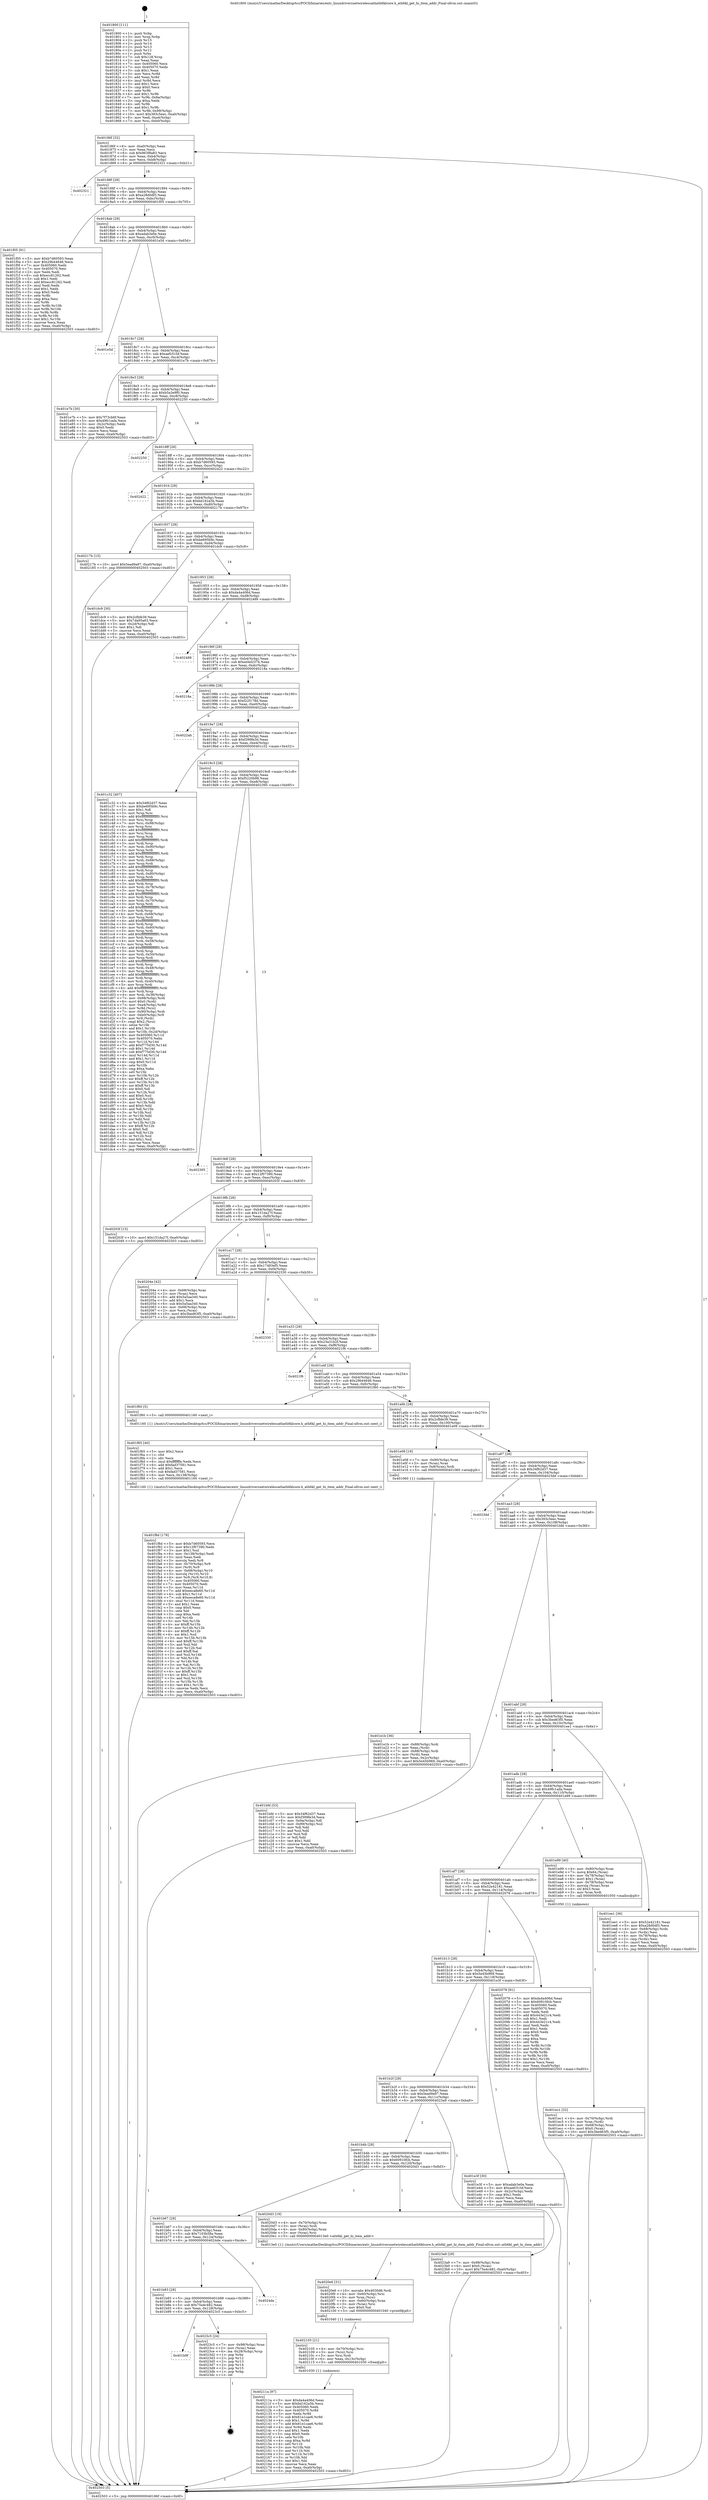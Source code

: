 digraph "0x401800" {
  label = "0x401800 (/mnt/c/Users/mathe/Desktop/tcc/POCII/binaries/extr_linuxdriversnetwirelessathath6klcore.h_ath6kl_get_hi_item_addr_Final-ollvm.out::main(0))"
  labelloc = "t"
  node[shape=record]

  Entry [label="",width=0.3,height=0.3,shape=circle,fillcolor=black,style=filled]
  "0x40186f" [label="{
     0x40186f [32]\l
     | [instrs]\l
     &nbsp;&nbsp;0x40186f \<+6\>: mov -0xa0(%rbp),%eax\l
     &nbsp;&nbsp;0x401875 \<+2\>: mov %eax,%ecx\l
     &nbsp;&nbsp;0x401877 \<+6\>: sub $0x963f8a83,%ecx\l
     &nbsp;&nbsp;0x40187d \<+6\>: mov %eax,-0xb4(%rbp)\l
     &nbsp;&nbsp;0x401883 \<+6\>: mov %ecx,-0xb8(%rbp)\l
     &nbsp;&nbsp;0x401889 \<+6\>: je 0000000000402321 \<main+0xb21\>\l
  }"]
  "0x402321" [label="{
     0x402321\l
  }", style=dashed]
  "0x40188f" [label="{
     0x40188f [28]\l
     | [instrs]\l
     &nbsp;&nbsp;0x40188f \<+5\>: jmp 0000000000401894 \<main+0x94\>\l
     &nbsp;&nbsp;0x401894 \<+6\>: mov -0xb4(%rbp),%eax\l
     &nbsp;&nbsp;0x40189a \<+5\>: sub $0xa28d0df3,%eax\l
     &nbsp;&nbsp;0x40189f \<+6\>: mov %eax,-0xbc(%rbp)\l
     &nbsp;&nbsp;0x4018a5 \<+6\>: je 0000000000401f05 \<main+0x705\>\l
  }"]
  Exit [label="",width=0.3,height=0.3,shape=circle,fillcolor=black,style=filled,peripheries=2]
  "0x401f05" [label="{
     0x401f05 [91]\l
     | [instrs]\l
     &nbsp;&nbsp;0x401f05 \<+5\>: mov $0xb7d60593,%eax\l
     &nbsp;&nbsp;0x401f0a \<+5\>: mov $0x29b44646,%ecx\l
     &nbsp;&nbsp;0x401f0f \<+7\>: mov 0x405060,%edx\l
     &nbsp;&nbsp;0x401f16 \<+7\>: mov 0x405070,%esi\l
     &nbsp;&nbsp;0x401f1d \<+2\>: mov %edx,%edi\l
     &nbsp;&nbsp;0x401f1f \<+6\>: sub $0xecc81262,%edi\l
     &nbsp;&nbsp;0x401f25 \<+3\>: sub $0x1,%edi\l
     &nbsp;&nbsp;0x401f28 \<+6\>: add $0xecc81262,%edi\l
     &nbsp;&nbsp;0x401f2e \<+3\>: imul %edi,%edx\l
     &nbsp;&nbsp;0x401f31 \<+3\>: and $0x1,%edx\l
     &nbsp;&nbsp;0x401f34 \<+3\>: cmp $0x0,%edx\l
     &nbsp;&nbsp;0x401f37 \<+4\>: sete %r8b\l
     &nbsp;&nbsp;0x401f3b \<+3\>: cmp $0xa,%esi\l
     &nbsp;&nbsp;0x401f3e \<+4\>: setl %r9b\l
     &nbsp;&nbsp;0x401f42 \<+3\>: mov %r8b,%r10b\l
     &nbsp;&nbsp;0x401f45 \<+3\>: and %r9b,%r10b\l
     &nbsp;&nbsp;0x401f48 \<+3\>: xor %r9b,%r8b\l
     &nbsp;&nbsp;0x401f4b \<+3\>: or %r8b,%r10b\l
     &nbsp;&nbsp;0x401f4e \<+4\>: test $0x1,%r10b\l
     &nbsp;&nbsp;0x401f52 \<+3\>: cmovne %ecx,%eax\l
     &nbsp;&nbsp;0x401f55 \<+6\>: mov %eax,-0xa0(%rbp)\l
     &nbsp;&nbsp;0x401f5b \<+5\>: jmp 0000000000402503 \<main+0xd03\>\l
  }"]
  "0x4018ab" [label="{
     0x4018ab [28]\l
     | [instrs]\l
     &nbsp;&nbsp;0x4018ab \<+5\>: jmp 00000000004018b0 \<main+0xb0\>\l
     &nbsp;&nbsp;0x4018b0 \<+6\>: mov -0xb4(%rbp),%eax\l
     &nbsp;&nbsp;0x4018b6 \<+5\>: sub $0xadab3e0e,%eax\l
     &nbsp;&nbsp;0x4018bb \<+6\>: mov %eax,-0xc0(%rbp)\l
     &nbsp;&nbsp;0x4018c1 \<+6\>: je 0000000000401e5d \<main+0x65d\>\l
  }"]
  "0x401b9f" [label="{
     0x401b9f\l
  }", style=dashed]
  "0x401e5d" [label="{
     0x401e5d\l
  }", style=dashed]
  "0x4018c7" [label="{
     0x4018c7 [28]\l
     | [instrs]\l
     &nbsp;&nbsp;0x4018c7 \<+5\>: jmp 00000000004018cc \<main+0xcc\>\l
     &nbsp;&nbsp;0x4018cc \<+6\>: mov -0xb4(%rbp),%eax\l
     &nbsp;&nbsp;0x4018d2 \<+5\>: sub $0xaefc51bf,%eax\l
     &nbsp;&nbsp;0x4018d7 \<+6\>: mov %eax,-0xc4(%rbp)\l
     &nbsp;&nbsp;0x4018dd \<+6\>: je 0000000000401e7b \<main+0x67b\>\l
  }"]
  "0x4023c5" [label="{
     0x4023c5 [24]\l
     | [instrs]\l
     &nbsp;&nbsp;0x4023c5 \<+7\>: mov -0x98(%rbp),%rax\l
     &nbsp;&nbsp;0x4023cc \<+2\>: mov (%rax),%eax\l
     &nbsp;&nbsp;0x4023ce \<+4\>: lea -0x28(%rbp),%rsp\l
     &nbsp;&nbsp;0x4023d2 \<+1\>: pop %rbx\l
     &nbsp;&nbsp;0x4023d3 \<+2\>: pop %r12\l
     &nbsp;&nbsp;0x4023d5 \<+2\>: pop %r13\l
     &nbsp;&nbsp;0x4023d7 \<+2\>: pop %r14\l
     &nbsp;&nbsp;0x4023d9 \<+2\>: pop %r15\l
     &nbsp;&nbsp;0x4023db \<+1\>: pop %rbp\l
     &nbsp;&nbsp;0x4023dc \<+1\>: ret\l
  }"]
  "0x401e7b" [label="{
     0x401e7b [30]\l
     | [instrs]\l
     &nbsp;&nbsp;0x401e7b \<+5\>: mov $0x7f73cb6f,%eax\l
     &nbsp;&nbsp;0x401e80 \<+5\>: mov $0x49fc1ada,%ecx\l
     &nbsp;&nbsp;0x401e85 \<+3\>: mov -0x2c(%rbp),%edx\l
     &nbsp;&nbsp;0x401e88 \<+3\>: cmp $0x0,%edx\l
     &nbsp;&nbsp;0x401e8b \<+3\>: cmove %ecx,%eax\l
     &nbsp;&nbsp;0x401e8e \<+6\>: mov %eax,-0xa0(%rbp)\l
     &nbsp;&nbsp;0x401e94 \<+5\>: jmp 0000000000402503 \<main+0xd03\>\l
  }"]
  "0x4018e3" [label="{
     0x4018e3 [28]\l
     | [instrs]\l
     &nbsp;&nbsp;0x4018e3 \<+5\>: jmp 00000000004018e8 \<main+0xe8\>\l
     &nbsp;&nbsp;0x4018e8 \<+6\>: mov -0xb4(%rbp),%eax\l
     &nbsp;&nbsp;0x4018ee \<+5\>: sub $0xb5a3e9f0,%eax\l
     &nbsp;&nbsp;0x4018f3 \<+6\>: mov %eax,-0xc8(%rbp)\l
     &nbsp;&nbsp;0x4018f9 \<+6\>: je 0000000000402250 \<main+0xa50\>\l
  }"]
  "0x401b83" [label="{
     0x401b83 [28]\l
     | [instrs]\l
     &nbsp;&nbsp;0x401b83 \<+5\>: jmp 0000000000401b88 \<main+0x388\>\l
     &nbsp;&nbsp;0x401b88 \<+6\>: mov -0xb4(%rbp),%eax\l
     &nbsp;&nbsp;0x401b8e \<+5\>: sub $0x75a4c482,%eax\l
     &nbsp;&nbsp;0x401b93 \<+6\>: mov %eax,-0x128(%rbp)\l
     &nbsp;&nbsp;0x401b99 \<+6\>: je 00000000004023c5 \<main+0xbc5\>\l
  }"]
  "0x402250" [label="{
     0x402250\l
  }", style=dashed]
  "0x4018ff" [label="{
     0x4018ff [28]\l
     | [instrs]\l
     &nbsp;&nbsp;0x4018ff \<+5\>: jmp 0000000000401904 \<main+0x104\>\l
     &nbsp;&nbsp;0x401904 \<+6\>: mov -0xb4(%rbp),%eax\l
     &nbsp;&nbsp;0x40190a \<+5\>: sub $0xb7d60593,%eax\l
     &nbsp;&nbsp;0x40190f \<+6\>: mov %eax,-0xcc(%rbp)\l
     &nbsp;&nbsp;0x401915 \<+6\>: je 0000000000402422 \<main+0xc22\>\l
  }"]
  "0x4024de" [label="{
     0x4024de\l
  }", style=dashed]
  "0x402422" [label="{
     0x402422\l
  }", style=dashed]
  "0x40191b" [label="{
     0x40191b [28]\l
     | [instrs]\l
     &nbsp;&nbsp;0x40191b \<+5\>: jmp 0000000000401920 \<main+0x120\>\l
     &nbsp;&nbsp;0x401920 \<+6\>: mov -0xb4(%rbp),%eax\l
     &nbsp;&nbsp;0x401926 \<+5\>: sub $0xbd162a5b,%eax\l
     &nbsp;&nbsp;0x40192b \<+6\>: mov %eax,-0xd0(%rbp)\l
     &nbsp;&nbsp;0x401931 \<+6\>: je 000000000040217b \<main+0x97b\>\l
  }"]
  "0x40211a" [label="{
     0x40211a [97]\l
     | [instrs]\l
     &nbsp;&nbsp;0x40211a \<+5\>: mov $0xda4a406d,%eax\l
     &nbsp;&nbsp;0x40211f \<+5\>: mov $0xbd162a5b,%ecx\l
     &nbsp;&nbsp;0x402124 \<+7\>: mov 0x405060,%edx\l
     &nbsp;&nbsp;0x40212b \<+8\>: mov 0x405070,%r8d\l
     &nbsp;&nbsp;0x402133 \<+3\>: mov %edx,%r9d\l
     &nbsp;&nbsp;0x402136 \<+7\>: sub $0x61e1cae6,%r9d\l
     &nbsp;&nbsp;0x40213d \<+4\>: sub $0x1,%r9d\l
     &nbsp;&nbsp;0x402141 \<+7\>: add $0x61e1cae6,%r9d\l
     &nbsp;&nbsp;0x402148 \<+4\>: imul %r9d,%edx\l
     &nbsp;&nbsp;0x40214c \<+3\>: and $0x1,%edx\l
     &nbsp;&nbsp;0x40214f \<+3\>: cmp $0x0,%edx\l
     &nbsp;&nbsp;0x402152 \<+4\>: sete %r10b\l
     &nbsp;&nbsp;0x402156 \<+4\>: cmp $0xa,%r8d\l
     &nbsp;&nbsp;0x40215a \<+4\>: setl %r11b\l
     &nbsp;&nbsp;0x40215e \<+3\>: mov %r10b,%bl\l
     &nbsp;&nbsp;0x402161 \<+3\>: and %r11b,%bl\l
     &nbsp;&nbsp;0x402164 \<+3\>: xor %r11b,%r10b\l
     &nbsp;&nbsp;0x402167 \<+3\>: or %r10b,%bl\l
     &nbsp;&nbsp;0x40216a \<+3\>: test $0x1,%bl\l
     &nbsp;&nbsp;0x40216d \<+3\>: cmovne %ecx,%eax\l
     &nbsp;&nbsp;0x402170 \<+6\>: mov %eax,-0xa0(%rbp)\l
     &nbsp;&nbsp;0x402176 \<+5\>: jmp 0000000000402503 \<main+0xd03\>\l
  }"]
  "0x40217b" [label="{
     0x40217b [15]\l
     | [instrs]\l
     &nbsp;&nbsp;0x40217b \<+10\>: movl $0x5ead9a97,-0xa0(%rbp)\l
     &nbsp;&nbsp;0x402185 \<+5\>: jmp 0000000000402503 \<main+0xd03\>\l
  }"]
  "0x401937" [label="{
     0x401937 [28]\l
     | [instrs]\l
     &nbsp;&nbsp;0x401937 \<+5\>: jmp 000000000040193c \<main+0x13c\>\l
     &nbsp;&nbsp;0x40193c \<+6\>: mov -0xb4(%rbp),%eax\l
     &nbsp;&nbsp;0x401942 \<+5\>: sub $0xbe695b9c,%eax\l
     &nbsp;&nbsp;0x401947 \<+6\>: mov %eax,-0xd4(%rbp)\l
     &nbsp;&nbsp;0x40194d \<+6\>: je 0000000000401dc9 \<main+0x5c9\>\l
  }"]
  "0x402105" [label="{
     0x402105 [21]\l
     | [instrs]\l
     &nbsp;&nbsp;0x402105 \<+4\>: mov -0x70(%rbp),%rsi\l
     &nbsp;&nbsp;0x402109 \<+3\>: mov (%rsi),%rsi\l
     &nbsp;&nbsp;0x40210c \<+3\>: mov %rsi,%rdi\l
     &nbsp;&nbsp;0x40210f \<+6\>: mov %eax,-0x13c(%rbp)\l
     &nbsp;&nbsp;0x402115 \<+5\>: call 0000000000401030 \<free@plt\>\l
     | [calls]\l
     &nbsp;&nbsp;0x401030 \{1\} (unknown)\l
  }"]
  "0x401dc9" [label="{
     0x401dc9 [30]\l
     | [instrs]\l
     &nbsp;&nbsp;0x401dc9 \<+5\>: mov $0x2cfbfe39,%eax\l
     &nbsp;&nbsp;0x401dce \<+5\>: mov $0x7da95a63,%ecx\l
     &nbsp;&nbsp;0x401dd3 \<+3\>: mov -0x2d(%rbp),%dl\l
     &nbsp;&nbsp;0x401dd6 \<+3\>: test $0x1,%dl\l
     &nbsp;&nbsp;0x401dd9 \<+3\>: cmovne %ecx,%eax\l
     &nbsp;&nbsp;0x401ddc \<+6\>: mov %eax,-0xa0(%rbp)\l
     &nbsp;&nbsp;0x401de2 \<+5\>: jmp 0000000000402503 \<main+0xd03\>\l
  }"]
  "0x401953" [label="{
     0x401953 [28]\l
     | [instrs]\l
     &nbsp;&nbsp;0x401953 \<+5\>: jmp 0000000000401958 \<main+0x158\>\l
     &nbsp;&nbsp;0x401958 \<+6\>: mov -0xb4(%rbp),%eax\l
     &nbsp;&nbsp;0x40195e \<+5\>: sub $0xda4a406d,%eax\l
     &nbsp;&nbsp;0x401963 \<+6\>: mov %eax,-0xd8(%rbp)\l
     &nbsp;&nbsp;0x401969 \<+6\>: je 0000000000402488 \<main+0xc88\>\l
  }"]
  "0x4020e6" [label="{
     0x4020e6 [31]\l
     | [instrs]\l
     &nbsp;&nbsp;0x4020e6 \<+10\>: movabs $0x4030d6,%rdi\l
     &nbsp;&nbsp;0x4020f0 \<+4\>: mov -0x60(%rbp),%rsi\l
     &nbsp;&nbsp;0x4020f4 \<+3\>: mov %rax,(%rsi)\l
     &nbsp;&nbsp;0x4020f7 \<+4\>: mov -0x60(%rbp),%rax\l
     &nbsp;&nbsp;0x4020fb \<+3\>: mov (%rax),%rsi\l
     &nbsp;&nbsp;0x4020fe \<+2\>: mov $0x0,%al\l
     &nbsp;&nbsp;0x402100 \<+5\>: call 0000000000401040 \<printf@plt\>\l
     | [calls]\l
     &nbsp;&nbsp;0x401040 \{1\} (unknown)\l
  }"]
  "0x402488" [label="{
     0x402488\l
  }", style=dashed]
  "0x40196f" [label="{
     0x40196f [28]\l
     | [instrs]\l
     &nbsp;&nbsp;0x40196f \<+5\>: jmp 0000000000401974 \<main+0x174\>\l
     &nbsp;&nbsp;0x401974 \<+6\>: mov -0xb4(%rbp),%eax\l
     &nbsp;&nbsp;0x40197a \<+5\>: sub $0xed4d237b,%eax\l
     &nbsp;&nbsp;0x40197f \<+6\>: mov %eax,-0xdc(%rbp)\l
     &nbsp;&nbsp;0x401985 \<+6\>: je 000000000040218a \<main+0x98a\>\l
  }"]
  "0x401b67" [label="{
     0x401b67 [28]\l
     | [instrs]\l
     &nbsp;&nbsp;0x401b67 \<+5\>: jmp 0000000000401b6c \<main+0x36c\>\l
     &nbsp;&nbsp;0x401b6c \<+6\>: mov -0xb4(%rbp),%eax\l
     &nbsp;&nbsp;0x401b72 \<+5\>: sub $0x7103b58a,%eax\l
     &nbsp;&nbsp;0x401b77 \<+6\>: mov %eax,-0x124(%rbp)\l
     &nbsp;&nbsp;0x401b7d \<+6\>: je 00000000004024de \<main+0xcde\>\l
  }"]
  "0x40218a" [label="{
     0x40218a\l
  }", style=dashed]
  "0x40198b" [label="{
     0x40198b [28]\l
     | [instrs]\l
     &nbsp;&nbsp;0x40198b \<+5\>: jmp 0000000000401990 \<main+0x190\>\l
     &nbsp;&nbsp;0x401990 \<+6\>: mov -0xb4(%rbp),%eax\l
     &nbsp;&nbsp;0x401996 \<+5\>: sub $0xf22f178d,%eax\l
     &nbsp;&nbsp;0x40199b \<+6\>: mov %eax,-0xe0(%rbp)\l
     &nbsp;&nbsp;0x4019a1 \<+6\>: je 00000000004022ab \<main+0xaab\>\l
  }"]
  "0x4020d3" [label="{
     0x4020d3 [19]\l
     | [instrs]\l
     &nbsp;&nbsp;0x4020d3 \<+4\>: mov -0x70(%rbp),%rax\l
     &nbsp;&nbsp;0x4020d7 \<+3\>: mov (%rax),%rdi\l
     &nbsp;&nbsp;0x4020da \<+4\>: mov -0x80(%rbp),%rax\l
     &nbsp;&nbsp;0x4020de \<+3\>: mov (%rax),%rsi\l
     &nbsp;&nbsp;0x4020e1 \<+5\>: call 00000000004013e0 \<ath6kl_get_hi_item_addr\>\l
     | [calls]\l
     &nbsp;&nbsp;0x4013e0 \{1\} (/mnt/c/Users/mathe/Desktop/tcc/POCII/binaries/extr_linuxdriversnetwirelessathath6klcore.h_ath6kl_get_hi_item_addr_Final-ollvm.out::ath6kl_get_hi_item_addr)\l
  }"]
  "0x4022ab" [label="{
     0x4022ab\l
  }", style=dashed]
  "0x4019a7" [label="{
     0x4019a7 [28]\l
     | [instrs]\l
     &nbsp;&nbsp;0x4019a7 \<+5\>: jmp 00000000004019ac \<main+0x1ac\>\l
     &nbsp;&nbsp;0x4019ac \<+6\>: mov -0xb4(%rbp),%eax\l
     &nbsp;&nbsp;0x4019b2 \<+5\>: sub $0xf399fe3d,%eax\l
     &nbsp;&nbsp;0x4019b7 \<+6\>: mov %eax,-0xe4(%rbp)\l
     &nbsp;&nbsp;0x4019bd \<+6\>: je 0000000000401c32 \<main+0x432\>\l
  }"]
  "0x401b4b" [label="{
     0x401b4b [28]\l
     | [instrs]\l
     &nbsp;&nbsp;0x401b4b \<+5\>: jmp 0000000000401b50 \<main+0x350\>\l
     &nbsp;&nbsp;0x401b50 \<+6\>: mov -0xb4(%rbp),%eax\l
     &nbsp;&nbsp;0x401b56 \<+5\>: sub $0x60910fcb,%eax\l
     &nbsp;&nbsp;0x401b5b \<+6\>: mov %eax,-0x120(%rbp)\l
     &nbsp;&nbsp;0x401b61 \<+6\>: je 00000000004020d3 \<main+0x8d3\>\l
  }"]
  "0x401c32" [label="{
     0x401c32 [407]\l
     | [instrs]\l
     &nbsp;&nbsp;0x401c32 \<+5\>: mov $0x34f62d37,%eax\l
     &nbsp;&nbsp;0x401c37 \<+5\>: mov $0xbe695b9c,%ecx\l
     &nbsp;&nbsp;0x401c3c \<+2\>: mov $0x1,%dl\l
     &nbsp;&nbsp;0x401c3e \<+3\>: mov %rsp,%rsi\l
     &nbsp;&nbsp;0x401c41 \<+4\>: add $0xfffffffffffffff0,%rsi\l
     &nbsp;&nbsp;0x401c45 \<+3\>: mov %rsi,%rsp\l
     &nbsp;&nbsp;0x401c48 \<+7\>: mov %rsi,-0x98(%rbp)\l
     &nbsp;&nbsp;0x401c4f \<+3\>: mov %rsp,%rsi\l
     &nbsp;&nbsp;0x401c52 \<+4\>: add $0xfffffffffffffff0,%rsi\l
     &nbsp;&nbsp;0x401c56 \<+3\>: mov %rsi,%rsp\l
     &nbsp;&nbsp;0x401c59 \<+3\>: mov %rsp,%rdi\l
     &nbsp;&nbsp;0x401c5c \<+4\>: add $0xfffffffffffffff0,%rdi\l
     &nbsp;&nbsp;0x401c60 \<+3\>: mov %rdi,%rsp\l
     &nbsp;&nbsp;0x401c63 \<+7\>: mov %rdi,-0x90(%rbp)\l
     &nbsp;&nbsp;0x401c6a \<+3\>: mov %rsp,%rdi\l
     &nbsp;&nbsp;0x401c6d \<+4\>: add $0xfffffffffffffff0,%rdi\l
     &nbsp;&nbsp;0x401c71 \<+3\>: mov %rdi,%rsp\l
     &nbsp;&nbsp;0x401c74 \<+7\>: mov %rdi,-0x88(%rbp)\l
     &nbsp;&nbsp;0x401c7b \<+3\>: mov %rsp,%rdi\l
     &nbsp;&nbsp;0x401c7e \<+4\>: add $0xfffffffffffffff0,%rdi\l
     &nbsp;&nbsp;0x401c82 \<+3\>: mov %rdi,%rsp\l
     &nbsp;&nbsp;0x401c85 \<+4\>: mov %rdi,-0x80(%rbp)\l
     &nbsp;&nbsp;0x401c89 \<+3\>: mov %rsp,%rdi\l
     &nbsp;&nbsp;0x401c8c \<+4\>: add $0xfffffffffffffff0,%rdi\l
     &nbsp;&nbsp;0x401c90 \<+3\>: mov %rdi,%rsp\l
     &nbsp;&nbsp;0x401c93 \<+4\>: mov %rdi,-0x78(%rbp)\l
     &nbsp;&nbsp;0x401c97 \<+3\>: mov %rsp,%rdi\l
     &nbsp;&nbsp;0x401c9a \<+4\>: add $0xfffffffffffffff0,%rdi\l
     &nbsp;&nbsp;0x401c9e \<+3\>: mov %rdi,%rsp\l
     &nbsp;&nbsp;0x401ca1 \<+4\>: mov %rdi,-0x70(%rbp)\l
     &nbsp;&nbsp;0x401ca5 \<+3\>: mov %rsp,%rdi\l
     &nbsp;&nbsp;0x401ca8 \<+4\>: add $0xfffffffffffffff0,%rdi\l
     &nbsp;&nbsp;0x401cac \<+3\>: mov %rdi,%rsp\l
     &nbsp;&nbsp;0x401caf \<+4\>: mov %rdi,-0x68(%rbp)\l
     &nbsp;&nbsp;0x401cb3 \<+3\>: mov %rsp,%rdi\l
     &nbsp;&nbsp;0x401cb6 \<+4\>: add $0xfffffffffffffff0,%rdi\l
     &nbsp;&nbsp;0x401cba \<+3\>: mov %rdi,%rsp\l
     &nbsp;&nbsp;0x401cbd \<+4\>: mov %rdi,-0x60(%rbp)\l
     &nbsp;&nbsp;0x401cc1 \<+3\>: mov %rsp,%rdi\l
     &nbsp;&nbsp;0x401cc4 \<+4\>: add $0xfffffffffffffff0,%rdi\l
     &nbsp;&nbsp;0x401cc8 \<+3\>: mov %rdi,%rsp\l
     &nbsp;&nbsp;0x401ccb \<+4\>: mov %rdi,-0x58(%rbp)\l
     &nbsp;&nbsp;0x401ccf \<+3\>: mov %rsp,%rdi\l
     &nbsp;&nbsp;0x401cd2 \<+4\>: add $0xfffffffffffffff0,%rdi\l
     &nbsp;&nbsp;0x401cd6 \<+3\>: mov %rdi,%rsp\l
     &nbsp;&nbsp;0x401cd9 \<+4\>: mov %rdi,-0x50(%rbp)\l
     &nbsp;&nbsp;0x401cdd \<+3\>: mov %rsp,%rdi\l
     &nbsp;&nbsp;0x401ce0 \<+4\>: add $0xfffffffffffffff0,%rdi\l
     &nbsp;&nbsp;0x401ce4 \<+3\>: mov %rdi,%rsp\l
     &nbsp;&nbsp;0x401ce7 \<+4\>: mov %rdi,-0x48(%rbp)\l
     &nbsp;&nbsp;0x401ceb \<+3\>: mov %rsp,%rdi\l
     &nbsp;&nbsp;0x401cee \<+4\>: add $0xfffffffffffffff0,%rdi\l
     &nbsp;&nbsp;0x401cf2 \<+3\>: mov %rdi,%rsp\l
     &nbsp;&nbsp;0x401cf5 \<+4\>: mov %rdi,-0x40(%rbp)\l
     &nbsp;&nbsp;0x401cf9 \<+3\>: mov %rsp,%rdi\l
     &nbsp;&nbsp;0x401cfc \<+4\>: add $0xfffffffffffffff0,%rdi\l
     &nbsp;&nbsp;0x401d00 \<+3\>: mov %rdi,%rsp\l
     &nbsp;&nbsp;0x401d03 \<+4\>: mov %rdi,-0x38(%rbp)\l
     &nbsp;&nbsp;0x401d07 \<+7\>: mov -0x98(%rbp),%rdi\l
     &nbsp;&nbsp;0x401d0e \<+6\>: movl $0x0,(%rdi)\l
     &nbsp;&nbsp;0x401d14 \<+7\>: mov -0xa4(%rbp),%r8d\l
     &nbsp;&nbsp;0x401d1b \<+3\>: mov %r8d,(%rsi)\l
     &nbsp;&nbsp;0x401d1e \<+7\>: mov -0x90(%rbp),%rdi\l
     &nbsp;&nbsp;0x401d25 \<+7\>: mov -0xb0(%rbp),%r9\l
     &nbsp;&nbsp;0x401d2c \<+3\>: mov %r9,(%rdi)\l
     &nbsp;&nbsp;0x401d2f \<+3\>: cmpl $0x2,(%rsi)\l
     &nbsp;&nbsp;0x401d32 \<+4\>: setne %r10b\l
     &nbsp;&nbsp;0x401d36 \<+4\>: and $0x1,%r10b\l
     &nbsp;&nbsp;0x401d3a \<+4\>: mov %r10b,-0x2d(%rbp)\l
     &nbsp;&nbsp;0x401d3e \<+8\>: mov 0x405060,%r11d\l
     &nbsp;&nbsp;0x401d46 \<+7\>: mov 0x405070,%ebx\l
     &nbsp;&nbsp;0x401d4d \<+3\>: mov %r11d,%r14d\l
     &nbsp;&nbsp;0x401d50 \<+7\>: add $0xf775d30,%r14d\l
     &nbsp;&nbsp;0x401d57 \<+4\>: sub $0x1,%r14d\l
     &nbsp;&nbsp;0x401d5b \<+7\>: sub $0xf775d30,%r14d\l
     &nbsp;&nbsp;0x401d62 \<+4\>: imul %r14d,%r11d\l
     &nbsp;&nbsp;0x401d66 \<+4\>: and $0x1,%r11d\l
     &nbsp;&nbsp;0x401d6a \<+4\>: cmp $0x0,%r11d\l
     &nbsp;&nbsp;0x401d6e \<+4\>: sete %r10b\l
     &nbsp;&nbsp;0x401d72 \<+3\>: cmp $0xa,%ebx\l
     &nbsp;&nbsp;0x401d75 \<+4\>: setl %r15b\l
     &nbsp;&nbsp;0x401d79 \<+3\>: mov %r10b,%r12b\l
     &nbsp;&nbsp;0x401d7c \<+4\>: xor $0xff,%r12b\l
     &nbsp;&nbsp;0x401d80 \<+3\>: mov %r15b,%r13b\l
     &nbsp;&nbsp;0x401d83 \<+4\>: xor $0xff,%r13b\l
     &nbsp;&nbsp;0x401d87 \<+3\>: xor $0x0,%dl\l
     &nbsp;&nbsp;0x401d8a \<+3\>: mov %r12b,%sil\l
     &nbsp;&nbsp;0x401d8d \<+4\>: and $0x0,%sil\l
     &nbsp;&nbsp;0x401d91 \<+3\>: and %dl,%r10b\l
     &nbsp;&nbsp;0x401d94 \<+3\>: mov %r13b,%dil\l
     &nbsp;&nbsp;0x401d97 \<+4\>: and $0x0,%dil\l
     &nbsp;&nbsp;0x401d9b \<+3\>: and %dl,%r15b\l
     &nbsp;&nbsp;0x401d9e \<+3\>: or %r10b,%sil\l
     &nbsp;&nbsp;0x401da1 \<+3\>: or %r15b,%dil\l
     &nbsp;&nbsp;0x401da4 \<+3\>: xor %dil,%sil\l
     &nbsp;&nbsp;0x401da7 \<+3\>: or %r13b,%r12b\l
     &nbsp;&nbsp;0x401daa \<+4\>: xor $0xff,%r12b\l
     &nbsp;&nbsp;0x401dae \<+3\>: or $0x0,%dl\l
     &nbsp;&nbsp;0x401db1 \<+3\>: and %dl,%r12b\l
     &nbsp;&nbsp;0x401db4 \<+3\>: or %r12b,%sil\l
     &nbsp;&nbsp;0x401db7 \<+4\>: test $0x1,%sil\l
     &nbsp;&nbsp;0x401dbb \<+3\>: cmovne %ecx,%eax\l
     &nbsp;&nbsp;0x401dbe \<+6\>: mov %eax,-0xa0(%rbp)\l
     &nbsp;&nbsp;0x401dc4 \<+5\>: jmp 0000000000402503 \<main+0xd03\>\l
  }"]
  "0x4019c3" [label="{
     0x4019c3 [28]\l
     | [instrs]\l
     &nbsp;&nbsp;0x4019c3 \<+5\>: jmp 00000000004019c8 \<main+0x1c8\>\l
     &nbsp;&nbsp;0x4019c8 \<+6\>: mov -0xb4(%rbp),%eax\l
     &nbsp;&nbsp;0x4019ce \<+5\>: sub $0xf5220b98,%eax\l
     &nbsp;&nbsp;0x4019d3 \<+6\>: mov %eax,-0xe8(%rbp)\l
     &nbsp;&nbsp;0x4019d9 \<+6\>: je 0000000000402395 \<main+0xb95\>\l
  }"]
  "0x4023a9" [label="{
     0x4023a9 [28]\l
     | [instrs]\l
     &nbsp;&nbsp;0x4023a9 \<+7\>: mov -0x98(%rbp),%rax\l
     &nbsp;&nbsp;0x4023b0 \<+6\>: movl $0x0,(%rax)\l
     &nbsp;&nbsp;0x4023b6 \<+10\>: movl $0x75a4c482,-0xa0(%rbp)\l
     &nbsp;&nbsp;0x4023c0 \<+5\>: jmp 0000000000402503 \<main+0xd03\>\l
  }"]
  "0x402395" [label="{
     0x402395\l
  }", style=dashed]
  "0x4019df" [label="{
     0x4019df [28]\l
     | [instrs]\l
     &nbsp;&nbsp;0x4019df \<+5\>: jmp 00000000004019e4 \<main+0x1e4\>\l
     &nbsp;&nbsp;0x4019e4 \<+6\>: mov -0xb4(%rbp),%eax\l
     &nbsp;&nbsp;0x4019ea \<+5\>: sub $0x12f07390,%eax\l
     &nbsp;&nbsp;0x4019ef \<+6\>: mov %eax,-0xec(%rbp)\l
     &nbsp;&nbsp;0x4019f5 \<+6\>: je 000000000040203f \<main+0x83f\>\l
  }"]
  "0x401f8d" [label="{
     0x401f8d [178]\l
     | [instrs]\l
     &nbsp;&nbsp;0x401f8d \<+5\>: mov $0xb7d60593,%ecx\l
     &nbsp;&nbsp;0x401f92 \<+5\>: mov $0x12f07390,%edx\l
     &nbsp;&nbsp;0x401f97 \<+3\>: mov $0x1,%sil\l
     &nbsp;&nbsp;0x401f9a \<+6\>: mov -0x138(%rbp),%edi\l
     &nbsp;&nbsp;0x401fa0 \<+3\>: imul %eax,%edi\l
     &nbsp;&nbsp;0x401fa3 \<+3\>: movslq %edi,%r8\l
     &nbsp;&nbsp;0x401fa6 \<+4\>: mov -0x70(%rbp),%r9\l
     &nbsp;&nbsp;0x401faa \<+3\>: mov (%r9),%r9\l
     &nbsp;&nbsp;0x401fad \<+4\>: mov -0x68(%rbp),%r10\l
     &nbsp;&nbsp;0x401fb1 \<+3\>: movslq (%r10),%r10\l
     &nbsp;&nbsp;0x401fb4 \<+4\>: mov %r8,(%r9,%r10,8)\l
     &nbsp;&nbsp;0x401fb8 \<+7\>: mov 0x405060,%eax\l
     &nbsp;&nbsp;0x401fbf \<+7\>: mov 0x405070,%edi\l
     &nbsp;&nbsp;0x401fc6 \<+3\>: mov %eax,%r11d\l
     &nbsp;&nbsp;0x401fc9 \<+7\>: add $0xeeca8e60,%r11d\l
     &nbsp;&nbsp;0x401fd0 \<+4\>: sub $0x1,%r11d\l
     &nbsp;&nbsp;0x401fd4 \<+7\>: sub $0xeeca8e60,%r11d\l
     &nbsp;&nbsp;0x401fdb \<+4\>: imul %r11d,%eax\l
     &nbsp;&nbsp;0x401fdf \<+3\>: and $0x1,%eax\l
     &nbsp;&nbsp;0x401fe2 \<+3\>: cmp $0x0,%eax\l
     &nbsp;&nbsp;0x401fe5 \<+3\>: sete %bl\l
     &nbsp;&nbsp;0x401fe8 \<+3\>: cmp $0xa,%edi\l
     &nbsp;&nbsp;0x401feb \<+4\>: setl %r14b\l
     &nbsp;&nbsp;0x401fef \<+3\>: mov %bl,%r15b\l
     &nbsp;&nbsp;0x401ff2 \<+4\>: xor $0xff,%r15b\l
     &nbsp;&nbsp;0x401ff6 \<+3\>: mov %r14b,%r12b\l
     &nbsp;&nbsp;0x401ff9 \<+4\>: xor $0xff,%r12b\l
     &nbsp;&nbsp;0x401ffd \<+4\>: xor $0x1,%sil\l
     &nbsp;&nbsp;0x402001 \<+3\>: mov %r15b,%r13b\l
     &nbsp;&nbsp;0x402004 \<+4\>: and $0xff,%r13b\l
     &nbsp;&nbsp;0x402008 \<+3\>: and %sil,%bl\l
     &nbsp;&nbsp;0x40200b \<+3\>: mov %r12b,%al\l
     &nbsp;&nbsp;0x40200e \<+2\>: and $0xff,%al\l
     &nbsp;&nbsp;0x402010 \<+3\>: and %sil,%r14b\l
     &nbsp;&nbsp;0x402013 \<+3\>: or %bl,%r13b\l
     &nbsp;&nbsp;0x402016 \<+3\>: or %r14b,%al\l
     &nbsp;&nbsp;0x402019 \<+3\>: xor %al,%r13b\l
     &nbsp;&nbsp;0x40201c \<+3\>: or %r12b,%r15b\l
     &nbsp;&nbsp;0x40201f \<+4\>: xor $0xff,%r15b\l
     &nbsp;&nbsp;0x402023 \<+4\>: or $0x1,%sil\l
     &nbsp;&nbsp;0x402027 \<+3\>: and %sil,%r15b\l
     &nbsp;&nbsp;0x40202a \<+3\>: or %r15b,%r13b\l
     &nbsp;&nbsp;0x40202d \<+4\>: test $0x1,%r13b\l
     &nbsp;&nbsp;0x402031 \<+3\>: cmovne %edx,%ecx\l
     &nbsp;&nbsp;0x402034 \<+6\>: mov %ecx,-0xa0(%rbp)\l
     &nbsp;&nbsp;0x40203a \<+5\>: jmp 0000000000402503 \<main+0xd03\>\l
  }"]
  "0x40203f" [label="{
     0x40203f [15]\l
     | [instrs]\l
     &nbsp;&nbsp;0x40203f \<+10\>: movl $0x151da27f,-0xa0(%rbp)\l
     &nbsp;&nbsp;0x402049 \<+5\>: jmp 0000000000402503 \<main+0xd03\>\l
  }"]
  "0x4019fb" [label="{
     0x4019fb [28]\l
     | [instrs]\l
     &nbsp;&nbsp;0x4019fb \<+5\>: jmp 0000000000401a00 \<main+0x200\>\l
     &nbsp;&nbsp;0x401a00 \<+6\>: mov -0xb4(%rbp),%eax\l
     &nbsp;&nbsp;0x401a06 \<+5\>: sub $0x151da27f,%eax\l
     &nbsp;&nbsp;0x401a0b \<+6\>: mov %eax,-0xf0(%rbp)\l
     &nbsp;&nbsp;0x401a11 \<+6\>: je 000000000040204e \<main+0x84e\>\l
  }"]
  "0x401f65" [label="{
     0x401f65 [40]\l
     | [instrs]\l
     &nbsp;&nbsp;0x401f65 \<+5\>: mov $0x2,%ecx\l
     &nbsp;&nbsp;0x401f6a \<+1\>: cltd\l
     &nbsp;&nbsp;0x401f6b \<+2\>: idiv %ecx\l
     &nbsp;&nbsp;0x401f6d \<+6\>: imul $0xfffffffe,%edx,%ecx\l
     &nbsp;&nbsp;0x401f73 \<+6\>: add $0xfad37581,%ecx\l
     &nbsp;&nbsp;0x401f79 \<+3\>: add $0x1,%ecx\l
     &nbsp;&nbsp;0x401f7c \<+6\>: sub $0xfad37581,%ecx\l
     &nbsp;&nbsp;0x401f82 \<+6\>: mov %ecx,-0x138(%rbp)\l
     &nbsp;&nbsp;0x401f88 \<+5\>: call 0000000000401160 \<next_i\>\l
     | [calls]\l
     &nbsp;&nbsp;0x401160 \{1\} (/mnt/c/Users/mathe/Desktop/tcc/POCII/binaries/extr_linuxdriversnetwirelessathath6klcore.h_ath6kl_get_hi_item_addr_Final-ollvm.out::next_i)\l
  }"]
  "0x40204e" [label="{
     0x40204e [42]\l
     | [instrs]\l
     &nbsp;&nbsp;0x40204e \<+4\>: mov -0x68(%rbp),%rax\l
     &nbsp;&nbsp;0x402052 \<+2\>: mov (%rax),%ecx\l
     &nbsp;&nbsp;0x402054 \<+6\>: add $0x5a5aa340,%ecx\l
     &nbsp;&nbsp;0x40205a \<+3\>: add $0x1,%ecx\l
     &nbsp;&nbsp;0x40205d \<+6\>: sub $0x5a5aa340,%ecx\l
     &nbsp;&nbsp;0x402063 \<+4\>: mov -0x68(%rbp),%rax\l
     &nbsp;&nbsp;0x402067 \<+2\>: mov %ecx,(%rax)\l
     &nbsp;&nbsp;0x402069 \<+10\>: movl $0x3bed63f5,-0xa0(%rbp)\l
     &nbsp;&nbsp;0x402073 \<+5\>: jmp 0000000000402503 \<main+0xd03\>\l
  }"]
  "0x401a17" [label="{
     0x401a17 [28]\l
     | [instrs]\l
     &nbsp;&nbsp;0x401a17 \<+5\>: jmp 0000000000401a1c \<main+0x21c\>\l
     &nbsp;&nbsp;0x401a1c \<+6\>: mov -0xb4(%rbp),%eax\l
     &nbsp;&nbsp;0x401a22 \<+5\>: sub $0x17483ef5,%eax\l
     &nbsp;&nbsp;0x401a27 \<+6\>: mov %eax,-0xf4(%rbp)\l
     &nbsp;&nbsp;0x401a2d \<+6\>: je 0000000000402330 \<main+0xb30\>\l
  }"]
  "0x401ec1" [label="{
     0x401ec1 [32]\l
     | [instrs]\l
     &nbsp;&nbsp;0x401ec1 \<+4\>: mov -0x70(%rbp),%rdi\l
     &nbsp;&nbsp;0x401ec5 \<+3\>: mov %rax,(%rdi)\l
     &nbsp;&nbsp;0x401ec8 \<+4\>: mov -0x68(%rbp),%rax\l
     &nbsp;&nbsp;0x401ecc \<+6\>: movl $0x0,(%rax)\l
     &nbsp;&nbsp;0x401ed2 \<+10\>: movl $0x3bed63f5,-0xa0(%rbp)\l
     &nbsp;&nbsp;0x401edc \<+5\>: jmp 0000000000402503 \<main+0xd03\>\l
  }"]
  "0x402330" [label="{
     0x402330\l
  }", style=dashed]
  "0x401a33" [label="{
     0x401a33 [28]\l
     | [instrs]\l
     &nbsp;&nbsp;0x401a33 \<+5\>: jmp 0000000000401a38 \<main+0x238\>\l
     &nbsp;&nbsp;0x401a38 \<+6\>: mov -0xb4(%rbp),%eax\l
     &nbsp;&nbsp;0x401a3e \<+5\>: sub $0x23a31b2f,%eax\l
     &nbsp;&nbsp;0x401a43 \<+6\>: mov %eax,-0xf8(%rbp)\l
     &nbsp;&nbsp;0x401a49 \<+6\>: je 00000000004021f6 \<main+0x9f6\>\l
  }"]
  "0x401b2f" [label="{
     0x401b2f [28]\l
     | [instrs]\l
     &nbsp;&nbsp;0x401b2f \<+5\>: jmp 0000000000401b34 \<main+0x334\>\l
     &nbsp;&nbsp;0x401b34 \<+6\>: mov -0xb4(%rbp),%eax\l
     &nbsp;&nbsp;0x401b3a \<+5\>: sub $0x5ead9a97,%eax\l
     &nbsp;&nbsp;0x401b3f \<+6\>: mov %eax,-0x11c(%rbp)\l
     &nbsp;&nbsp;0x401b45 \<+6\>: je 00000000004023a9 \<main+0xba9\>\l
  }"]
  "0x4021f6" [label="{
     0x4021f6\l
  }", style=dashed]
  "0x401a4f" [label="{
     0x401a4f [28]\l
     | [instrs]\l
     &nbsp;&nbsp;0x401a4f \<+5\>: jmp 0000000000401a54 \<main+0x254\>\l
     &nbsp;&nbsp;0x401a54 \<+6\>: mov -0xb4(%rbp),%eax\l
     &nbsp;&nbsp;0x401a5a \<+5\>: sub $0x29b44646,%eax\l
     &nbsp;&nbsp;0x401a5f \<+6\>: mov %eax,-0xfc(%rbp)\l
     &nbsp;&nbsp;0x401a65 \<+6\>: je 0000000000401f60 \<main+0x760\>\l
  }"]
  "0x401e3f" [label="{
     0x401e3f [30]\l
     | [instrs]\l
     &nbsp;&nbsp;0x401e3f \<+5\>: mov $0xadab3e0e,%eax\l
     &nbsp;&nbsp;0x401e44 \<+5\>: mov $0xaefc51bf,%ecx\l
     &nbsp;&nbsp;0x401e49 \<+3\>: mov -0x2c(%rbp),%edx\l
     &nbsp;&nbsp;0x401e4c \<+3\>: cmp $0x1,%edx\l
     &nbsp;&nbsp;0x401e4f \<+3\>: cmovl %ecx,%eax\l
     &nbsp;&nbsp;0x401e52 \<+6\>: mov %eax,-0xa0(%rbp)\l
     &nbsp;&nbsp;0x401e58 \<+5\>: jmp 0000000000402503 \<main+0xd03\>\l
  }"]
  "0x401f60" [label="{
     0x401f60 [5]\l
     | [instrs]\l
     &nbsp;&nbsp;0x401f60 \<+5\>: call 0000000000401160 \<next_i\>\l
     | [calls]\l
     &nbsp;&nbsp;0x401160 \{1\} (/mnt/c/Users/mathe/Desktop/tcc/POCII/binaries/extr_linuxdriversnetwirelessathath6klcore.h_ath6kl_get_hi_item_addr_Final-ollvm.out::next_i)\l
  }"]
  "0x401a6b" [label="{
     0x401a6b [28]\l
     | [instrs]\l
     &nbsp;&nbsp;0x401a6b \<+5\>: jmp 0000000000401a70 \<main+0x270\>\l
     &nbsp;&nbsp;0x401a70 \<+6\>: mov -0xb4(%rbp),%eax\l
     &nbsp;&nbsp;0x401a76 \<+5\>: sub $0x2cfbfe39,%eax\l
     &nbsp;&nbsp;0x401a7b \<+6\>: mov %eax,-0x100(%rbp)\l
     &nbsp;&nbsp;0x401a81 \<+6\>: je 0000000000401e08 \<main+0x608\>\l
  }"]
  "0x401b13" [label="{
     0x401b13 [28]\l
     | [instrs]\l
     &nbsp;&nbsp;0x401b13 \<+5\>: jmp 0000000000401b18 \<main+0x318\>\l
     &nbsp;&nbsp;0x401b18 \<+6\>: mov -0xb4(%rbp),%eax\l
     &nbsp;&nbsp;0x401b1e \<+5\>: sub $0x5e45b969,%eax\l
     &nbsp;&nbsp;0x401b23 \<+6\>: mov %eax,-0x118(%rbp)\l
     &nbsp;&nbsp;0x401b29 \<+6\>: je 0000000000401e3f \<main+0x63f\>\l
  }"]
  "0x401e08" [label="{
     0x401e08 [19]\l
     | [instrs]\l
     &nbsp;&nbsp;0x401e08 \<+7\>: mov -0x90(%rbp),%rax\l
     &nbsp;&nbsp;0x401e0f \<+3\>: mov (%rax),%rax\l
     &nbsp;&nbsp;0x401e12 \<+4\>: mov 0x8(%rax),%rdi\l
     &nbsp;&nbsp;0x401e16 \<+5\>: call 0000000000401060 \<atoi@plt\>\l
     | [calls]\l
     &nbsp;&nbsp;0x401060 \{1\} (unknown)\l
  }"]
  "0x401a87" [label="{
     0x401a87 [28]\l
     | [instrs]\l
     &nbsp;&nbsp;0x401a87 \<+5\>: jmp 0000000000401a8c \<main+0x28c\>\l
     &nbsp;&nbsp;0x401a8c \<+6\>: mov -0xb4(%rbp),%eax\l
     &nbsp;&nbsp;0x401a92 \<+5\>: sub $0x34f62d37,%eax\l
     &nbsp;&nbsp;0x401a97 \<+6\>: mov %eax,-0x104(%rbp)\l
     &nbsp;&nbsp;0x401a9d \<+6\>: je 00000000004023dd \<main+0xbdd\>\l
  }"]
  "0x402078" [label="{
     0x402078 [91]\l
     | [instrs]\l
     &nbsp;&nbsp;0x402078 \<+5\>: mov $0xda4a406d,%eax\l
     &nbsp;&nbsp;0x40207d \<+5\>: mov $0x60910fcb,%ecx\l
     &nbsp;&nbsp;0x402082 \<+7\>: mov 0x405060,%edx\l
     &nbsp;&nbsp;0x402089 \<+7\>: mov 0x405070,%esi\l
     &nbsp;&nbsp;0x402090 \<+2\>: mov %edx,%edi\l
     &nbsp;&nbsp;0x402092 \<+6\>: add $0x443e21c4,%edi\l
     &nbsp;&nbsp;0x402098 \<+3\>: sub $0x1,%edi\l
     &nbsp;&nbsp;0x40209b \<+6\>: sub $0x443e21c4,%edi\l
     &nbsp;&nbsp;0x4020a1 \<+3\>: imul %edi,%edx\l
     &nbsp;&nbsp;0x4020a4 \<+3\>: and $0x1,%edx\l
     &nbsp;&nbsp;0x4020a7 \<+3\>: cmp $0x0,%edx\l
     &nbsp;&nbsp;0x4020aa \<+4\>: sete %r8b\l
     &nbsp;&nbsp;0x4020ae \<+3\>: cmp $0xa,%esi\l
     &nbsp;&nbsp;0x4020b1 \<+4\>: setl %r9b\l
     &nbsp;&nbsp;0x4020b5 \<+3\>: mov %r8b,%r10b\l
     &nbsp;&nbsp;0x4020b8 \<+3\>: and %r9b,%r10b\l
     &nbsp;&nbsp;0x4020bb \<+3\>: xor %r9b,%r8b\l
     &nbsp;&nbsp;0x4020be \<+3\>: or %r8b,%r10b\l
     &nbsp;&nbsp;0x4020c1 \<+4\>: test $0x1,%r10b\l
     &nbsp;&nbsp;0x4020c5 \<+3\>: cmovne %ecx,%eax\l
     &nbsp;&nbsp;0x4020c8 \<+6\>: mov %eax,-0xa0(%rbp)\l
     &nbsp;&nbsp;0x4020ce \<+5\>: jmp 0000000000402503 \<main+0xd03\>\l
  }"]
  "0x4023dd" [label="{
     0x4023dd\l
  }", style=dashed]
  "0x401aa3" [label="{
     0x401aa3 [28]\l
     | [instrs]\l
     &nbsp;&nbsp;0x401aa3 \<+5\>: jmp 0000000000401aa8 \<main+0x2a8\>\l
     &nbsp;&nbsp;0x401aa8 \<+6\>: mov -0xb4(%rbp),%eax\l
     &nbsp;&nbsp;0x401aae \<+5\>: sub $0x393c5eec,%eax\l
     &nbsp;&nbsp;0x401ab3 \<+6\>: mov %eax,-0x108(%rbp)\l
     &nbsp;&nbsp;0x401ab9 \<+6\>: je 0000000000401bfd \<main+0x3fd\>\l
  }"]
  "0x401af7" [label="{
     0x401af7 [28]\l
     | [instrs]\l
     &nbsp;&nbsp;0x401af7 \<+5\>: jmp 0000000000401afc \<main+0x2fc\>\l
     &nbsp;&nbsp;0x401afc \<+6\>: mov -0xb4(%rbp),%eax\l
     &nbsp;&nbsp;0x401b02 \<+5\>: sub $0x52e42181,%eax\l
     &nbsp;&nbsp;0x401b07 \<+6\>: mov %eax,-0x114(%rbp)\l
     &nbsp;&nbsp;0x401b0d \<+6\>: je 0000000000402078 \<main+0x878\>\l
  }"]
  "0x401bfd" [label="{
     0x401bfd [53]\l
     | [instrs]\l
     &nbsp;&nbsp;0x401bfd \<+5\>: mov $0x34f62d37,%eax\l
     &nbsp;&nbsp;0x401c02 \<+5\>: mov $0xf399fe3d,%ecx\l
     &nbsp;&nbsp;0x401c07 \<+6\>: mov -0x9a(%rbp),%dl\l
     &nbsp;&nbsp;0x401c0d \<+7\>: mov -0x99(%rbp),%sil\l
     &nbsp;&nbsp;0x401c14 \<+3\>: mov %dl,%dil\l
     &nbsp;&nbsp;0x401c17 \<+3\>: and %sil,%dil\l
     &nbsp;&nbsp;0x401c1a \<+3\>: xor %sil,%dl\l
     &nbsp;&nbsp;0x401c1d \<+3\>: or %dl,%dil\l
     &nbsp;&nbsp;0x401c20 \<+4\>: test $0x1,%dil\l
     &nbsp;&nbsp;0x401c24 \<+3\>: cmovne %ecx,%eax\l
     &nbsp;&nbsp;0x401c27 \<+6\>: mov %eax,-0xa0(%rbp)\l
     &nbsp;&nbsp;0x401c2d \<+5\>: jmp 0000000000402503 \<main+0xd03\>\l
  }"]
  "0x401abf" [label="{
     0x401abf [28]\l
     | [instrs]\l
     &nbsp;&nbsp;0x401abf \<+5\>: jmp 0000000000401ac4 \<main+0x2c4\>\l
     &nbsp;&nbsp;0x401ac4 \<+6\>: mov -0xb4(%rbp),%eax\l
     &nbsp;&nbsp;0x401aca \<+5\>: sub $0x3bed63f5,%eax\l
     &nbsp;&nbsp;0x401acf \<+6\>: mov %eax,-0x10c(%rbp)\l
     &nbsp;&nbsp;0x401ad5 \<+6\>: je 0000000000401ee1 \<main+0x6e1\>\l
  }"]
  "0x402503" [label="{
     0x402503 [5]\l
     | [instrs]\l
     &nbsp;&nbsp;0x402503 \<+5\>: jmp 000000000040186f \<main+0x6f\>\l
  }"]
  "0x401800" [label="{
     0x401800 [111]\l
     | [instrs]\l
     &nbsp;&nbsp;0x401800 \<+1\>: push %rbp\l
     &nbsp;&nbsp;0x401801 \<+3\>: mov %rsp,%rbp\l
     &nbsp;&nbsp;0x401804 \<+2\>: push %r15\l
     &nbsp;&nbsp;0x401806 \<+2\>: push %r14\l
     &nbsp;&nbsp;0x401808 \<+2\>: push %r13\l
     &nbsp;&nbsp;0x40180a \<+2\>: push %r12\l
     &nbsp;&nbsp;0x40180c \<+1\>: push %rbx\l
     &nbsp;&nbsp;0x40180d \<+7\>: sub $0x128,%rsp\l
     &nbsp;&nbsp;0x401814 \<+2\>: xor %eax,%eax\l
     &nbsp;&nbsp;0x401816 \<+7\>: mov 0x405060,%ecx\l
     &nbsp;&nbsp;0x40181d \<+7\>: mov 0x405070,%edx\l
     &nbsp;&nbsp;0x401824 \<+3\>: sub $0x1,%eax\l
     &nbsp;&nbsp;0x401827 \<+3\>: mov %ecx,%r8d\l
     &nbsp;&nbsp;0x40182a \<+3\>: add %eax,%r8d\l
     &nbsp;&nbsp;0x40182d \<+4\>: imul %r8d,%ecx\l
     &nbsp;&nbsp;0x401831 \<+3\>: and $0x1,%ecx\l
     &nbsp;&nbsp;0x401834 \<+3\>: cmp $0x0,%ecx\l
     &nbsp;&nbsp;0x401837 \<+4\>: sete %r9b\l
     &nbsp;&nbsp;0x40183b \<+4\>: and $0x1,%r9b\l
     &nbsp;&nbsp;0x40183f \<+7\>: mov %r9b,-0x9a(%rbp)\l
     &nbsp;&nbsp;0x401846 \<+3\>: cmp $0xa,%edx\l
     &nbsp;&nbsp;0x401849 \<+4\>: setl %r9b\l
     &nbsp;&nbsp;0x40184d \<+4\>: and $0x1,%r9b\l
     &nbsp;&nbsp;0x401851 \<+7\>: mov %r9b,-0x99(%rbp)\l
     &nbsp;&nbsp;0x401858 \<+10\>: movl $0x393c5eec,-0xa0(%rbp)\l
     &nbsp;&nbsp;0x401862 \<+6\>: mov %edi,-0xa4(%rbp)\l
     &nbsp;&nbsp;0x401868 \<+7\>: mov %rsi,-0xb0(%rbp)\l
  }"]
  "0x401e99" [label="{
     0x401e99 [40]\l
     | [instrs]\l
     &nbsp;&nbsp;0x401e99 \<+4\>: mov -0x80(%rbp),%rax\l
     &nbsp;&nbsp;0x401e9d \<+7\>: movq $0x64,(%rax)\l
     &nbsp;&nbsp;0x401ea4 \<+4\>: mov -0x78(%rbp),%rax\l
     &nbsp;&nbsp;0x401ea8 \<+6\>: movl $0x1,(%rax)\l
     &nbsp;&nbsp;0x401eae \<+4\>: mov -0x78(%rbp),%rax\l
     &nbsp;&nbsp;0x401eb2 \<+3\>: movslq (%rax),%rax\l
     &nbsp;&nbsp;0x401eb5 \<+4\>: shl $0x3,%rax\l
     &nbsp;&nbsp;0x401eb9 \<+3\>: mov %rax,%rdi\l
     &nbsp;&nbsp;0x401ebc \<+5\>: call 0000000000401050 \<malloc@plt\>\l
     | [calls]\l
     &nbsp;&nbsp;0x401050 \{1\} (unknown)\l
  }"]
  "0x401e1b" [label="{
     0x401e1b [36]\l
     | [instrs]\l
     &nbsp;&nbsp;0x401e1b \<+7\>: mov -0x88(%rbp),%rdi\l
     &nbsp;&nbsp;0x401e22 \<+2\>: mov %eax,(%rdi)\l
     &nbsp;&nbsp;0x401e24 \<+7\>: mov -0x88(%rbp),%rdi\l
     &nbsp;&nbsp;0x401e2b \<+2\>: mov (%rdi),%eax\l
     &nbsp;&nbsp;0x401e2d \<+3\>: mov %eax,-0x2c(%rbp)\l
     &nbsp;&nbsp;0x401e30 \<+10\>: movl $0x5e45b969,-0xa0(%rbp)\l
     &nbsp;&nbsp;0x401e3a \<+5\>: jmp 0000000000402503 \<main+0xd03\>\l
  }"]
  "0x401adb" [label="{
     0x401adb [28]\l
     | [instrs]\l
     &nbsp;&nbsp;0x401adb \<+5\>: jmp 0000000000401ae0 \<main+0x2e0\>\l
     &nbsp;&nbsp;0x401ae0 \<+6\>: mov -0xb4(%rbp),%eax\l
     &nbsp;&nbsp;0x401ae6 \<+5\>: sub $0x49fc1ada,%eax\l
     &nbsp;&nbsp;0x401aeb \<+6\>: mov %eax,-0x110(%rbp)\l
     &nbsp;&nbsp;0x401af1 \<+6\>: je 0000000000401e99 \<main+0x699\>\l
  }"]
  "0x401ee1" [label="{
     0x401ee1 [36]\l
     | [instrs]\l
     &nbsp;&nbsp;0x401ee1 \<+5\>: mov $0x52e42181,%eax\l
     &nbsp;&nbsp;0x401ee6 \<+5\>: mov $0xa28d0df3,%ecx\l
     &nbsp;&nbsp;0x401eeb \<+4\>: mov -0x68(%rbp),%rdx\l
     &nbsp;&nbsp;0x401eef \<+2\>: mov (%rdx),%esi\l
     &nbsp;&nbsp;0x401ef1 \<+4\>: mov -0x78(%rbp),%rdx\l
     &nbsp;&nbsp;0x401ef5 \<+2\>: cmp (%rdx),%esi\l
     &nbsp;&nbsp;0x401ef7 \<+3\>: cmovl %ecx,%eax\l
     &nbsp;&nbsp;0x401efa \<+6\>: mov %eax,-0xa0(%rbp)\l
     &nbsp;&nbsp;0x401f00 \<+5\>: jmp 0000000000402503 \<main+0xd03\>\l
  }"]
  Entry -> "0x401800" [label=" 1"]
  "0x40186f" -> "0x402321" [label=" 0"]
  "0x40186f" -> "0x40188f" [label=" 18"]
  "0x4023c5" -> Exit [label=" 1"]
  "0x40188f" -> "0x401f05" [label=" 1"]
  "0x40188f" -> "0x4018ab" [label=" 17"]
  "0x401b83" -> "0x401b9f" [label=" 0"]
  "0x4018ab" -> "0x401e5d" [label=" 0"]
  "0x4018ab" -> "0x4018c7" [label=" 17"]
  "0x401b83" -> "0x4023c5" [label=" 1"]
  "0x4018c7" -> "0x401e7b" [label=" 1"]
  "0x4018c7" -> "0x4018e3" [label=" 16"]
  "0x401b67" -> "0x401b83" [label=" 1"]
  "0x4018e3" -> "0x402250" [label=" 0"]
  "0x4018e3" -> "0x4018ff" [label=" 16"]
  "0x401b67" -> "0x4024de" [label=" 0"]
  "0x4018ff" -> "0x402422" [label=" 0"]
  "0x4018ff" -> "0x40191b" [label=" 16"]
  "0x4023a9" -> "0x402503" [label=" 1"]
  "0x40191b" -> "0x40217b" [label=" 1"]
  "0x40191b" -> "0x401937" [label=" 15"]
  "0x40217b" -> "0x402503" [label=" 1"]
  "0x401937" -> "0x401dc9" [label=" 1"]
  "0x401937" -> "0x401953" [label=" 14"]
  "0x40211a" -> "0x402503" [label=" 1"]
  "0x401953" -> "0x402488" [label=" 0"]
  "0x401953" -> "0x40196f" [label=" 14"]
  "0x402105" -> "0x40211a" [label=" 1"]
  "0x40196f" -> "0x40218a" [label=" 0"]
  "0x40196f" -> "0x40198b" [label=" 14"]
  "0x4020e6" -> "0x402105" [label=" 1"]
  "0x40198b" -> "0x4022ab" [label=" 0"]
  "0x40198b" -> "0x4019a7" [label=" 14"]
  "0x4020d3" -> "0x4020e6" [label=" 1"]
  "0x4019a7" -> "0x401c32" [label=" 1"]
  "0x4019a7" -> "0x4019c3" [label=" 13"]
  "0x401b4b" -> "0x4020d3" [label=" 1"]
  "0x4019c3" -> "0x402395" [label=" 0"]
  "0x4019c3" -> "0x4019df" [label=" 13"]
  "0x401b4b" -> "0x401b67" [label=" 1"]
  "0x4019df" -> "0x40203f" [label=" 1"]
  "0x4019df" -> "0x4019fb" [label=" 12"]
  "0x401b2f" -> "0x4023a9" [label=" 1"]
  "0x4019fb" -> "0x40204e" [label=" 1"]
  "0x4019fb" -> "0x401a17" [label=" 11"]
  "0x401b2f" -> "0x401b4b" [label=" 2"]
  "0x401a17" -> "0x402330" [label=" 0"]
  "0x401a17" -> "0x401a33" [label=" 11"]
  "0x402078" -> "0x402503" [label=" 1"]
  "0x401a33" -> "0x4021f6" [label=" 0"]
  "0x401a33" -> "0x401a4f" [label=" 11"]
  "0x40204e" -> "0x402503" [label=" 1"]
  "0x401a4f" -> "0x401f60" [label=" 1"]
  "0x401a4f" -> "0x401a6b" [label=" 10"]
  "0x40203f" -> "0x402503" [label=" 1"]
  "0x401a6b" -> "0x401e08" [label=" 1"]
  "0x401a6b" -> "0x401a87" [label=" 9"]
  "0x401f65" -> "0x401f8d" [label=" 1"]
  "0x401a87" -> "0x4023dd" [label=" 0"]
  "0x401a87" -> "0x401aa3" [label=" 9"]
  "0x401f60" -> "0x401f65" [label=" 1"]
  "0x401aa3" -> "0x401bfd" [label=" 1"]
  "0x401aa3" -> "0x401abf" [label=" 8"]
  "0x401bfd" -> "0x402503" [label=" 1"]
  "0x401800" -> "0x40186f" [label=" 1"]
  "0x402503" -> "0x40186f" [label=" 17"]
  "0x401ee1" -> "0x402503" [label=" 2"]
  "0x401c32" -> "0x402503" [label=" 1"]
  "0x401dc9" -> "0x402503" [label=" 1"]
  "0x401e08" -> "0x401e1b" [label=" 1"]
  "0x401e1b" -> "0x402503" [label=" 1"]
  "0x401ec1" -> "0x402503" [label=" 1"]
  "0x401abf" -> "0x401ee1" [label=" 2"]
  "0x401abf" -> "0x401adb" [label=" 6"]
  "0x401e99" -> "0x401ec1" [label=" 1"]
  "0x401adb" -> "0x401e99" [label=" 1"]
  "0x401adb" -> "0x401af7" [label=" 5"]
  "0x401f05" -> "0x402503" [label=" 1"]
  "0x401af7" -> "0x402078" [label=" 1"]
  "0x401af7" -> "0x401b13" [label=" 4"]
  "0x401f8d" -> "0x402503" [label=" 1"]
  "0x401b13" -> "0x401e3f" [label=" 1"]
  "0x401b13" -> "0x401b2f" [label=" 3"]
  "0x401e3f" -> "0x402503" [label=" 1"]
  "0x401e7b" -> "0x402503" [label=" 1"]
}
